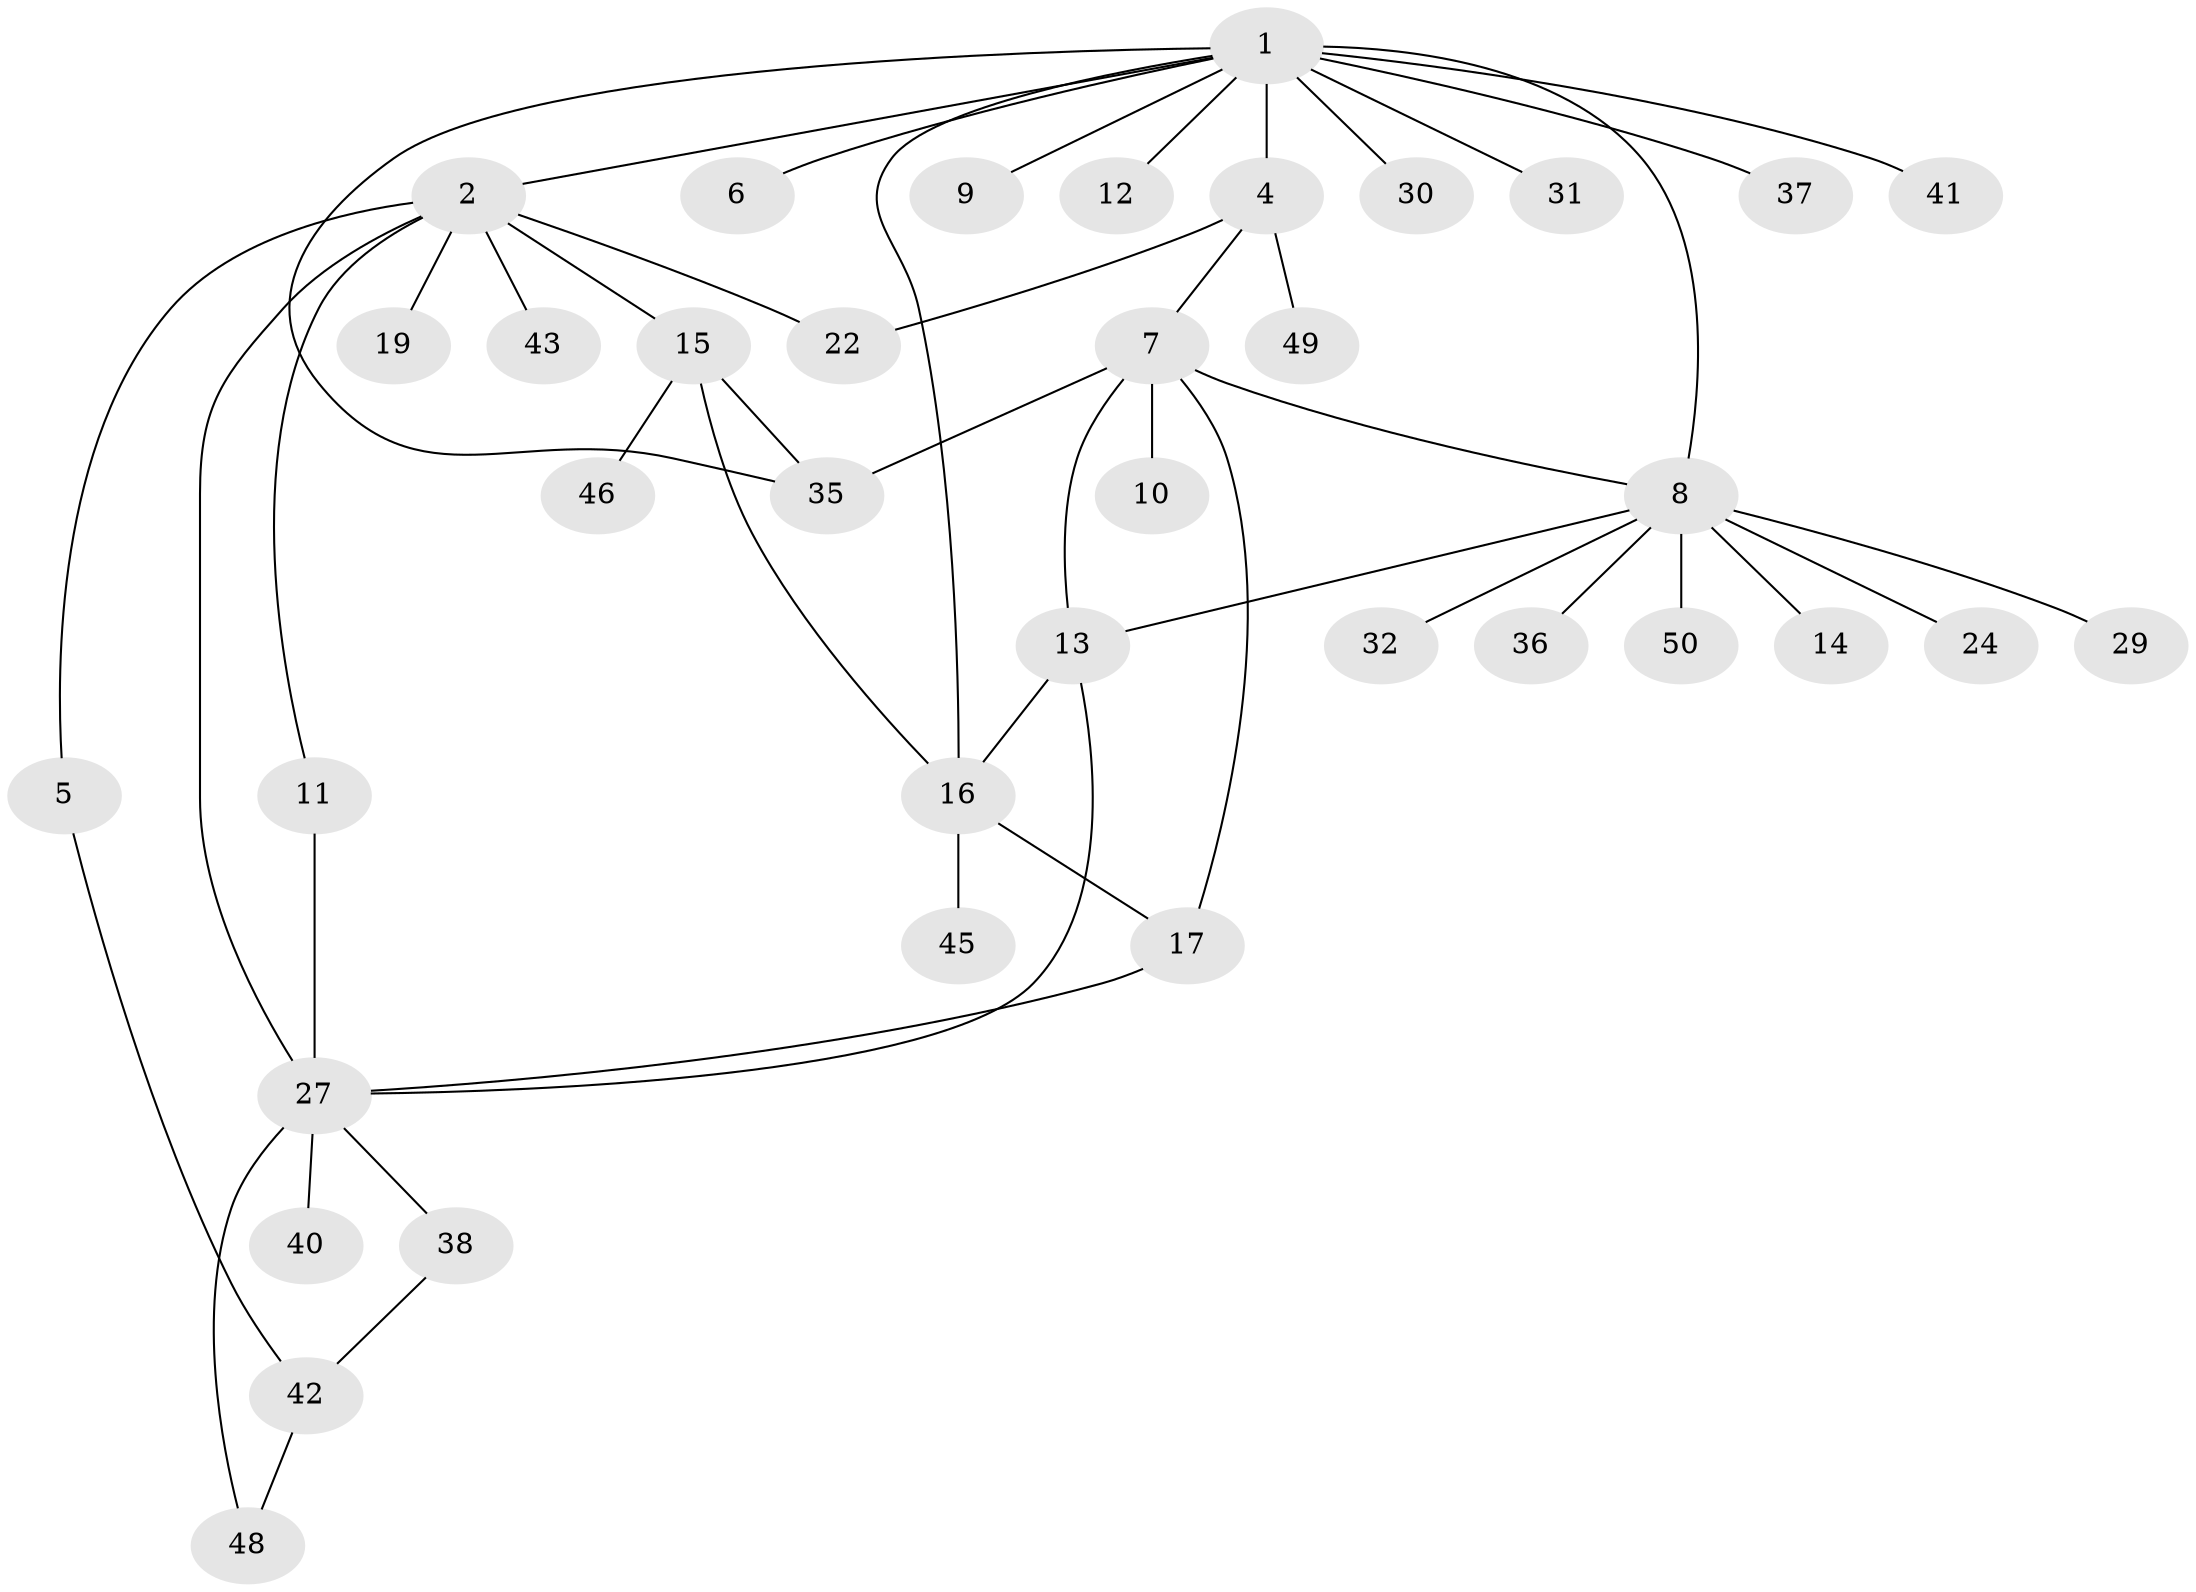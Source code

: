 // Generated by graph-tools (version 1.1) at 2025/23/03/03/25 07:23:50]
// undirected, 37 vertices, 49 edges
graph export_dot {
graph [start="1"]
  node [color=gray90,style=filled];
  1 [super="+51"];
  2 [super="+3"];
  4 [super="+21"];
  5;
  6 [super="+18"];
  7 [super="+34"];
  8 [super="+20"];
  9;
  10;
  11;
  12 [super="+47"];
  13;
  14;
  15 [super="+25"];
  16 [super="+23"];
  17 [super="+26"];
  19;
  22 [super="+28"];
  24;
  27 [super="+33"];
  29;
  30;
  31;
  32;
  35 [super="+39"];
  36;
  37;
  38;
  40;
  41;
  42 [super="+44"];
  43;
  45;
  46;
  48;
  49;
  50;
  1 -- 2;
  1 -- 4;
  1 -- 6;
  1 -- 8 [weight=2];
  1 -- 9;
  1 -- 12;
  1 -- 30;
  1 -- 31;
  1 -- 35;
  1 -- 37;
  1 -- 41;
  1 -- 16;
  2 -- 5;
  2 -- 43;
  2 -- 19;
  2 -- 22;
  2 -- 27;
  2 -- 11;
  2 -- 15;
  4 -- 7;
  4 -- 49;
  4 -- 22;
  5 -- 42;
  7 -- 10;
  7 -- 13;
  7 -- 17;
  7 -- 35;
  7 -- 8;
  8 -- 13;
  8 -- 14;
  8 -- 29;
  8 -- 32;
  8 -- 36;
  8 -- 50;
  8 -- 24;
  11 -- 27;
  13 -- 16;
  13 -- 27;
  15 -- 35;
  15 -- 46;
  15 -- 16;
  16 -- 45;
  16 -- 17;
  17 -- 27;
  27 -- 38;
  27 -- 40;
  27 -- 48;
  38 -- 42;
  42 -- 48;
}
